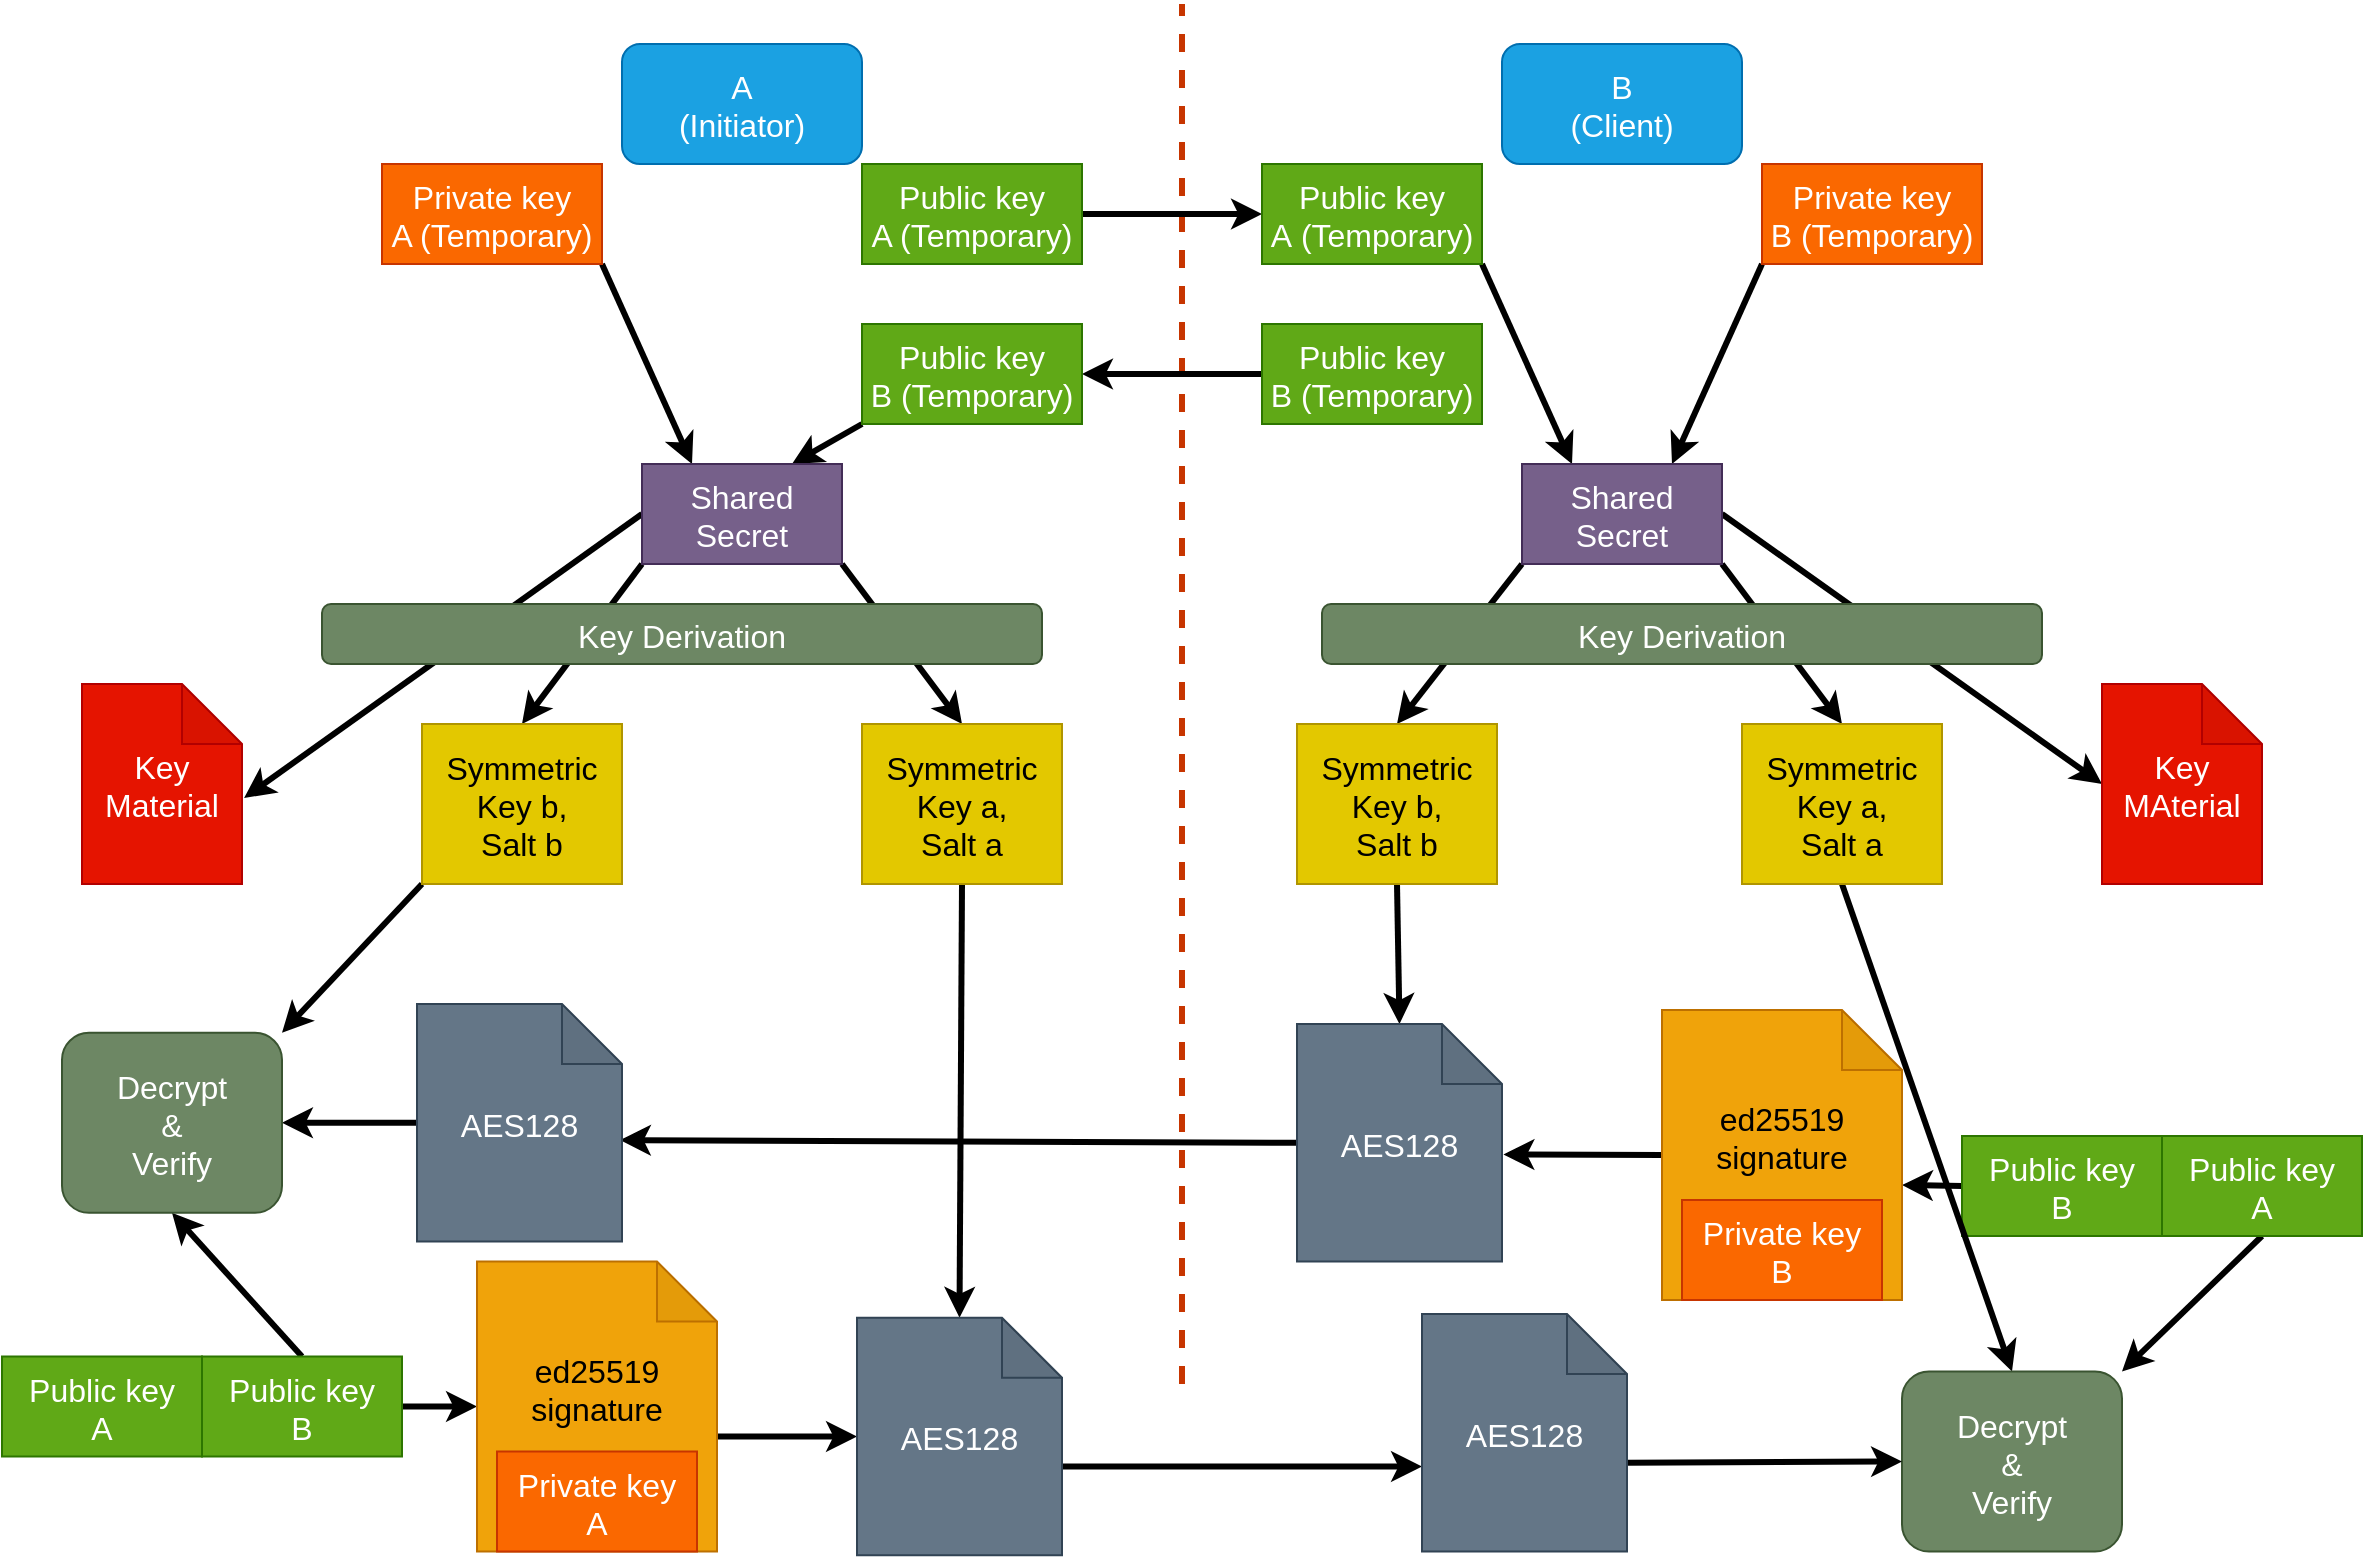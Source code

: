 <mxfile>
    <diagram id="pX6h5-MUW_hEPfTr5iVK" name="Page-1">
        <mxGraphModel dx="1291" dy="916" grid="1" gridSize="10" guides="1" tooltips="1" connect="1" arrows="1" fold="1" page="1" pageScale="1" pageWidth="1600" pageHeight="900" math="0" shadow="0">
            <root>
                <mxCell id="0"/>
                <mxCell id="1" parent="0"/>
                <mxCell id="3" value="A&#10;(Initiator)" style="rounded=1;fontSize=16;fontColor=#ffffff;fillColor=#1ba1e2;strokeColor=#006EAF;" parent="1" vertex="1">
                    <mxGeometry x="480" y="100" width="120" height="60" as="geometry"/>
                </mxCell>
                <mxCell id="4" value="B&#10;(Client)" style="rounded=1;fontSize=16;fontColor=#ffffff;fillColor=#1ba1e2;strokeColor=#006EAF;" parent="1" vertex="1">
                    <mxGeometry x="920" y="100" width="120" height="60" as="geometry"/>
                </mxCell>
                <mxCell id="5" value="" style="endArrow=none;dashed=1;fontSize=16;fontColor=#000000;strokeWidth=3;fillColor=#fa6800;strokeColor=#C73500;" parent="1" edge="1">
                    <mxGeometry width="50" height="50" relative="1" as="geometry">
                        <mxPoint x="760" y="770" as="sourcePoint"/>
                        <mxPoint x="760" y="80" as="targetPoint"/>
                    </mxGeometry>
                </mxCell>
                <mxCell id="17" value="" style="edgeStyle=none;exitX=1;exitY=0.5;exitDx=0;exitDy=0;entryX=0;entryY=0.5;entryDx=0;entryDy=0;strokeWidth=3;fontSize=16;fontColor=#FFFFFF;" parent="1" source="8" target="14" edge="1">
                    <mxGeometry relative="1" as="geometry"/>
                </mxCell>
                <mxCell id="8" value="Public key&#10;A (Temporary)" style="rounded=0;fontSize=16;fontColor=#ffffff;fillColor=#60a917;strokeColor=#2D7600;" parent="1" vertex="1">
                    <mxGeometry x="600" y="160" width="110" height="50" as="geometry"/>
                </mxCell>
                <mxCell id="25" value="" style="edgeStyle=none;exitX=1;exitY=1;exitDx=0;exitDy=0;entryX=0.25;entryY=0;entryDx=0;entryDy=0;strokeWidth=3;fontSize=16;fontColor=#FFFFFF;" parent="1" source="9" target="23" edge="1">
                    <mxGeometry relative="1" as="geometry"/>
                </mxCell>
                <mxCell id="9" value="Private key&#10;A (Temporary)" style="rounded=0;fontSize=16;fontColor=#FFFFFF;fillColor=#fa6800;strokeColor=#C73500;" parent="1" vertex="1">
                    <mxGeometry x="360" y="160" width="110" height="50" as="geometry"/>
                </mxCell>
                <mxCell id="16" value="" style="edgeStyle=none;exitX=0;exitY=0.5;exitDx=0;exitDy=0;entryX=1;entryY=0.5;entryDx=0;entryDy=0;strokeWidth=3;fontSize=16;fontColor=#FFFFFF;" parent="1" source="10" target="15" edge="1">
                    <mxGeometry relative="1" as="geometry"/>
                </mxCell>
                <mxCell id="10" value="Public key&#10;B (Temporary)" style="rounded=0;fontSize=16;fontColor=#ffffff;fillColor=#60a917;strokeColor=#2D7600;" parent="1" vertex="1">
                    <mxGeometry x="800" y="240" width="110" height="50" as="geometry"/>
                </mxCell>
                <mxCell id="22" value="" style="edgeStyle=none;exitX=0;exitY=1;exitDx=0;exitDy=0;entryX=0.75;entryY=0;entryDx=0;entryDy=0;strokeWidth=3;fontSize=16;fontColor=#FFFFFF;" parent="1" source="11" target="20" edge="1">
                    <mxGeometry relative="1" as="geometry"/>
                </mxCell>
                <mxCell id="11" value="Private key&#10;B (Temporary)" style="rounded=0;fontSize=16;fontColor=#FFFFFF;fillColor=#fa6800;strokeColor=#C73500;" parent="1" vertex="1">
                    <mxGeometry x="1050" y="160" width="110" height="50" as="geometry"/>
                </mxCell>
                <mxCell id="21" value="" style="edgeStyle=none;exitX=1;exitY=1;exitDx=0;exitDy=0;entryX=0.25;entryY=0;entryDx=0;entryDy=0;strokeWidth=3;fontSize=16;fontColor=#FFFFFF;" parent="1" source="14" target="20" edge="1">
                    <mxGeometry relative="1" as="geometry"/>
                </mxCell>
                <mxCell id="14" value="Public key&#10;A (Temporary)" style="rounded=0;fontSize=16;fontColor=#ffffff;fillColor=#60a917;strokeColor=#2D7600;" parent="1" vertex="1">
                    <mxGeometry x="800" y="160" width="110" height="50" as="geometry"/>
                </mxCell>
                <mxCell id="24" value="" style="edgeStyle=none;exitX=0;exitY=1;exitDx=0;exitDy=0;entryX=0.75;entryY=0;entryDx=0;entryDy=0;strokeWidth=3;fontSize=16;fontColor=#FFFFFF;" parent="1" source="15" target="23" edge="1">
                    <mxGeometry relative="1" as="geometry"/>
                </mxCell>
                <mxCell id="15" value="Public key&#10;B (Temporary)" style="rounded=0;fontSize=16;fontColor=#ffffff;fillColor=#60a917;strokeColor=#2D7600;" parent="1" vertex="1">
                    <mxGeometry x="600" y="240" width="110" height="50" as="geometry"/>
                </mxCell>
                <mxCell id="34" value="" style="edgeStyle=none;exitX=0;exitY=1;exitDx=0;exitDy=0;entryX=0.5;entryY=0;entryDx=0;entryDy=0;strokeWidth=3;fontSize=16;fontColor=#FFFFFF;" parent="1" source="20" target="64" edge="1">
                    <mxGeometry relative="1" as="geometry">
                        <mxPoint x="870" y="440" as="targetPoint"/>
                    </mxGeometry>
                </mxCell>
                <mxCell id="35" value="" style="edgeStyle=none;exitX=1;exitY=1;exitDx=0;exitDy=0;entryX=0.5;entryY=0;entryDx=0;entryDy=0;strokeWidth=3;fontSize=16;fontColor=#FFFFFF;" parent="1" source="20" target="65" edge="1">
                    <mxGeometry relative="1" as="geometry">
                        <mxPoint x="1090" y="440" as="targetPoint"/>
                    </mxGeometry>
                </mxCell>
                <mxCell id="37" value="" style="edgeStyle=none;exitX=1;exitY=0.5;exitDx=0;exitDy=0;entryX=0;entryY=0.5;entryDx=0;entryDy=0;strokeWidth=3;fontSize=16;fontColor=#FFFFFF;entryPerimeter=0;" parent="1" source="20" target="39" edge="1">
                    <mxGeometry relative="1" as="geometry">
                        <mxPoint x="1160" y="385" as="targetPoint"/>
                    </mxGeometry>
                </mxCell>
                <mxCell id="20" value="Shared&#10;Secret" style="rounded=0;fontSize=16;fontColor=#ffffff;fillColor=#76608a;strokeColor=#432D57;" parent="1" vertex="1">
                    <mxGeometry x="930" y="310" width="100" height="50" as="geometry"/>
                </mxCell>
                <mxCell id="29" value="" style="edgeStyle=none;exitX=0;exitY=0.5;exitDx=0;exitDy=0;strokeWidth=3;fontSize=16;fontColor=#FFFFFF;entryX=1.013;entryY=0.57;entryDx=0;entryDy=0;entryPerimeter=0;" parent="1" source="23" target="38" edge="1">
                    <mxGeometry relative="1" as="geometry">
                        <mxPoint x="360" y="385" as="targetPoint"/>
                    </mxGeometry>
                </mxCell>
                <mxCell id="30" value="" style="edgeStyle=none;exitX=0;exitY=1;exitDx=0;exitDy=0;entryX=0.5;entryY=0;entryDx=0;entryDy=0;strokeWidth=3;fontSize=16;fontColor=#FFFFFF;" parent="1" source="23" target="27" edge="1">
                    <mxGeometry relative="1" as="geometry"/>
                </mxCell>
                <mxCell id="31" value="" style="edgeStyle=none;exitX=1;exitY=1;exitDx=0;exitDy=0;entryX=0.5;entryY=0;entryDx=0;entryDy=0;strokeWidth=3;fontSize=16;fontColor=#FFFFFF;" parent="1" source="23" target="28" edge="1">
                    <mxGeometry relative="1" as="geometry"/>
                </mxCell>
                <mxCell id="23" value="Shared&#10;Secret" style="rounded=0;fontSize=16;fontColor=#ffffff;fillColor=#76608a;strokeColor=#432D57;" parent="1" vertex="1">
                    <mxGeometry x="490" y="310" width="100" height="50" as="geometry"/>
                </mxCell>
                <mxCell id="91" value="" style="edgeStyle=none;exitX=0;exitY=1;exitDx=0;exitDy=0;entryX=1;entryY=0;entryDx=0;entryDy=0;strokeWidth=3;fontSize=16;fontColor=#FFFFFF;" parent="1" source="27" target="87" edge="1">
                    <mxGeometry relative="1" as="geometry"/>
                </mxCell>
                <mxCell id="27" value="Symmetric&#10;Key b,&#10;Salt b" style="rounded=0;fontSize=16;fontColor=#000000;fillColor=#e3c800;strokeColor=#B09500;" parent="1" vertex="1">
                    <mxGeometry x="380" y="440" width="100" height="80" as="geometry"/>
                </mxCell>
                <mxCell id="80" value="" style="edgeStyle=none;exitX=0.5;exitY=1;exitDx=0;exitDy=0;entryX=0.5;entryY=0;entryDx=0;entryDy=0;entryPerimeter=0;strokeWidth=3;fontSize=16;fontColor=#FFFFFF;" parent="1" source="28" target="76" edge="1">
                    <mxGeometry relative="1" as="geometry"/>
                </mxCell>
                <mxCell id="28" value="Symmetric&#10;Key a,&#10;Salt a" style="rounded=0;fontSize=16;fontColor=#000000;fillColor=#e3c800;strokeColor=#B09500;" parent="1" vertex="1">
                    <mxGeometry x="600" y="440" width="100" height="80" as="geometry"/>
                </mxCell>
                <mxCell id="38" value="Key&#10;Material" style="shape=note;backgroundOutline=1;darkOpacity=0.05;rounded=0;fontSize=16;fontColor=#ffffff;fillColor=#e51400;strokeColor=#B20000;" parent="1" vertex="1">
                    <mxGeometry x="210" y="420" width="80" height="100" as="geometry"/>
                </mxCell>
                <mxCell id="39" value="Key&#10;MAterial" style="shape=note;backgroundOutline=1;darkOpacity=0.05;rounded=0;fontSize=16;fontColor=#ffffff;fillColor=#e51400;strokeColor=#B20000;" parent="1" vertex="1">
                    <mxGeometry x="1220" y="420" width="80" height="100" as="geometry"/>
                </mxCell>
                <mxCell id="40" value="Key Derivation" style="rounded=1;fontSize=16;fontColor=#ffffff;fillColor=#6d8764;strokeColor=#3A5431;" parent="1" vertex="1">
                    <mxGeometry x="330" y="380" width="360" height="30" as="geometry"/>
                </mxCell>
                <mxCell id="41" value="Key Derivation" style="rounded=1;fontSize=16;fontColor=#ffffff;fillColor=#6d8764;strokeColor=#3A5431;" parent="1" vertex="1">
                    <mxGeometry x="830" y="380" width="360" height="30" as="geometry"/>
                </mxCell>
                <mxCell id="84" value="" style="edgeStyle=none;exitX=0;exitY=0.5;exitDx=0;exitDy=0;entryX=0;entryY=0;entryDx=120;entryDy=87.5;entryPerimeter=0;strokeWidth=3;fontSize=16;fontColor=#FFFFFF;" parent="1" source="45" target="60" edge="1">
                    <mxGeometry relative="1" as="geometry"/>
                </mxCell>
                <mxCell id="45" value="Public key&#10;B" style="rounded=0;fontSize=16;fontColor=#ffffff;fillColor=#60a917;strokeColor=#2D7600;" parent="1" vertex="1">
                    <mxGeometry x="1150" y="646" width="100" height="50" as="geometry"/>
                </mxCell>
                <mxCell id="95" value="" style="edgeStyle=none;exitX=0.5;exitY=1;exitDx=0;exitDy=0;entryX=1;entryY=0;entryDx=0;entryDy=0;strokeWidth=3;fontSize=16;fontColor=#FFFFFF;" parent="1" source="46" target="88" edge="1">
                    <mxGeometry relative="1" as="geometry"/>
                </mxCell>
                <mxCell id="46" value="Public key&#10;A" style="rounded=0;fontSize=16;fontColor=#ffffff;fillColor=#60a917;strokeColor=#2D7600;" parent="1" vertex="1">
                    <mxGeometry x="1250" y="646" width="100" height="50" as="geometry"/>
                </mxCell>
                <mxCell id="68" value="" style="edgeStyle=none;exitX=0;exitY=0.5;exitDx=0;exitDy=0;exitPerimeter=0;entryX=1.007;entryY=0.549;entryDx=0;entryDy=0;entryPerimeter=0;strokeWidth=3;fontSize=16;fontColor=#FFFFFF;" parent="1" source="60" target="66" edge="1">
                    <mxGeometry relative="1" as="geometry"/>
                </mxCell>
                <mxCell id="60" value="ed25519&#10;signature&#10;" style="shape=note;backgroundOutline=1;darkOpacity=0.05;rounded=0;fontSize=16;fontColor=#000000;fillColor=#f0a30a;strokeColor=#BD7000;" parent="1" vertex="1">
                    <mxGeometry x="1000" y="583" width="120" height="145" as="geometry"/>
                </mxCell>
                <mxCell id="61" value="Private key&#10;B" style="rounded=0;fontSize=16;fontColor=#FFFFFF;fillColor=#fa6800;strokeColor=#C73500;" parent="1" vertex="1">
                    <mxGeometry x="1010" y="678" width="100" height="50" as="geometry"/>
                </mxCell>
                <mxCell id="67" value="" style="edgeStyle=none;exitX=0.5;exitY=1;exitDx=0;exitDy=0;entryX=0.5;entryY=0;entryDx=0;entryDy=0;entryPerimeter=0;strokeWidth=3;fontSize=16;fontColor=#FFFFFF;" parent="1" source="64" target="66" edge="1">
                    <mxGeometry relative="1" as="geometry"/>
                </mxCell>
                <mxCell id="64" value="Symmetric&#10;Key b,&#10;Salt b" style="rounded=0;fontSize=16;fontColor=#000000;fillColor=#e3c800;strokeColor=#B09500;" parent="1" vertex="1">
                    <mxGeometry x="817.5" y="440" width="100" height="80" as="geometry"/>
                </mxCell>
                <mxCell id="96" value="" style="edgeStyle=none;exitX=0.5;exitY=1;exitDx=0;exitDy=0;entryX=0.5;entryY=0;entryDx=0;entryDy=0;strokeWidth=3;fontSize=16;fontColor=#FFFFFF;" parent="1" source="65" target="88" edge="1">
                    <mxGeometry relative="1" as="geometry"/>
                </mxCell>
                <mxCell id="65" value="Symmetric&#10;Key a,&#10;Salt a" style="rounded=0;fontSize=16;fontColor=#000000;fillColor=#e3c800;strokeColor=#B09500;" parent="1" vertex="1">
                    <mxGeometry x="1040" y="440" width="100" height="80" as="geometry"/>
                </mxCell>
                <mxCell id="81" value="" style="edgeStyle=none;exitX=0;exitY=0.5;exitDx=0;exitDy=0;exitPerimeter=0;strokeWidth=3;fontSize=16;fontColor=#FFFFFF;entryX=0.99;entryY=0.573;entryDx=0;entryDy=0;entryPerimeter=0;" parent="1" source="66" target="82" edge="1">
                    <mxGeometry relative="1" as="geometry">
                        <mxPoint x="480" y="649.857" as="targetPoint"/>
                    </mxGeometry>
                </mxCell>
                <mxCell id="66" value="AES128" style="shape=note;backgroundOutline=1;darkOpacity=0.05;rounded=0;fontSize=16;fontColor=#ffffff;fillColor=#647687;strokeColor=#314354;" parent="1" vertex="1">
                    <mxGeometry x="817.5" y="590" width="102.5" height="118.75" as="geometry"/>
                </mxCell>
                <mxCell id="83" value="" style="edgeStyle=none;exitX=1;exitY=0.5;exitDx=0;exitDy=0;entryX=0;entryY=0.5;entryDx=0;entryDy=0;entryPerimeter=0;strokeWidth=3;fontSize=16;fontColor=#FFFFFF;" parent="1" source="70" target="74" edge="1">
                    <mxGeometry relative="1" as="geometry"/>
                </mxCell>
                <mxCell id="93" value="" style="edgeStyle=none;exitX=0.5;exitY=0;exitDx=0;exitDy=0;entryX=0.5;entryY=1;entryDx=0;entryDy=0;strokeWidth=3;fontSize=16;fontColor=#FFFFFF;" parent="1" source="70" target="87" edge="1">
                    <mxGeometry relative="1" as="geometry"/>
                </mxCell>
                <mxCell id="70" value="Public key&#10;B" style="rounded=0;fontSize=16;fontColor=#ffffff;fillColor=#60a917;strokeColor=#2D7600;" parent="1" vertex="1">
                    <mxGeometry x="270" y="756.25" width="100" height="50" as="geometry"/>
                </mxCell>
                <mxCell id="72" value="Public key&#10;A" style="rounded=0;fontSize=16;fontColor=#ffffff;fillColor=#60a917;strokeColor=#2D7600;" parent="1" vertex="1">
                    <mxGeometry x="170" y="756.25" width="100" height="50" as="geometry"/>
                </mxCell>
                <mxCell id="79" value="" style="edgeStyle=none;exitX=0;exitY=0;exitDx=120.0;exitDy=87.5;exitPerimeter=0;entryX=0;entryY=0.5;entryDx=0;entryDy=0;entryPerimeter=0;strokeWidth=3;fontSize=16;fontColor=#FFFFFF;" parent="1" source="74" target="76" edge="1">
                    <mxGeometry relative="1" as="geometry"/>
                </mxCell>
                <mxCell id="74" value="ed25519&#10;signature&#10;" style="shape=note;backgroundOutline=1;darkOpacity=0.05;rounded=0;fontSize=16;fontColor=#000000;fillColor=#f0a30a;strokeColor=#BD7000;" parent="1" vertex="1">
                    <mxGeometry x="407.5" y="708.75" width="120" height="145" as="geometry"/>
                </mxCell>
                <mxCell id="75" value="Private key&#10;A" style="rounded=0;fontSize=16;fontColor=#FFFFFF;fillColor=#fa6800;strokeColor=#C73500;" parent="1" vertex="1">
                    <mxGeometry x="417.5" y="803.75" width="100" height="50" as="geometry"/>
                </mxCell>
                <mxCell id="89" value="" style="edgeStyle=none;exitX=0;exitY=0;exitDx=102.5;exitDy=74.375;exitPerimeter=0;strokeWidth=3;fontSize=16;fontColor=#FFFFFF;" parent="1" source="76" edge="1">
                    <mxGeometry relative="1" as="geometry">
                        <mxPoint x="880" y="811.286" as="targetPoint"/>
                    </mxGeometry>
                </mxCell>
                <mxCell id="76" value="AES128" style="shape=note;backgroundOutline=1;darkOpacity=0.05;rounded=0;fontSize=16;fontColor=#ffffff;fillColor=#647687;strokeColor=#314354;" parent="1" vertex="1">
                    <mxGeometry x="597.5" y="736.87" width="102.5" height="118.75" as="geometry"/>
                </mxCell>
                <mxCell id="92" value="" style="edgeStyle=none;exitX=0;exitY=0.5;exitDx=0;exitDy=0;exitPerimeter=0;entryX=1;entryY=0.5;entryDx=0;entryDy=0;strokeWidth=3;fontSize=16;fontColor=#FFFFFF;" parent="1" source="82" target="87" edge="1">
                    <mxGeometry relative="1" as="geometry"/>
                </mxCell>
                <mxCell id="82" value="AES128" style="shape=note;backgroundOutline=1;darkOpacity=0.05;rounded=0;fontSize=16;fontColor=#ffffff;fillColor=#647687;strokeColor=#314354;" parent="1" vertex="1">
                    <mxGeometry x="377.5" y="580" width="102.5" height="118.75" as="geometry"/>
                </mxCell>
                <mxCell id="87" value="Decrypt&#10;&amp;&#10;Verify" style="rounded=1;fontSize=16;fontColor=#ffffff;fillColor=#6d8764;strokeColor=#3A5431;" parent="1" vertex="1">
                    <mxGeometry x="200" y="594.38" width="110" height="90" as="geometry"/>
                </mxCell>
                <mxCell id="88" value="Decrypt&#10;&amp;&#10;Verify" style="rounded=1;fontSize=16;fontColor=#ffffff;fillColor=#6d8764;strokeColor=#3A5431;" parent="1" vertex="1">
                    <mxGeometry x="1120" y="763.75" width="110" height="90" as="geometry"/>
                </mxCell>
                <mxCell id="94" value="" style="edgeStyle=none;exitX=0;exitY=0;exitDx=102.5;exitDy=74.375;exitPerimeter=0;entryX=0;entryY=0.5;entryDx=0;entryDy=0;strokeWidth=3;fontSize=16;fontColor=#FFFFFF;" parent="1" source="90" target="88" edge="1">
                    <mxGeometry relative="1" as="geometry"/>
                </mxCell>
                <mxCell id="90" value="AES128" style="shape=note;backgroundOutline=1;darkOpacity=0.05;rounded=0;fontSize=16;fontColor=#ffffff;fillColor=#647687;strokeColor=#314354;" parent="1" vertex="1">
                    <mxGeometry x="880" y="735" width="102.5" height="118.75" as="geometry"/>
                </mxCell>
            </root>
        </mxGraphModel>
    </diagram>
</mxfile>